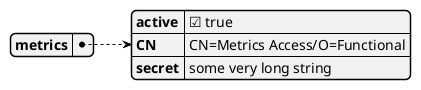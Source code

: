 @startjson FunctionalUser
{
  "metrics": {
        "active": true,
        "CN" : "CN=Metrics Access/O=Functional",
        "secret": "some very long string"
      }
}  
@endjson